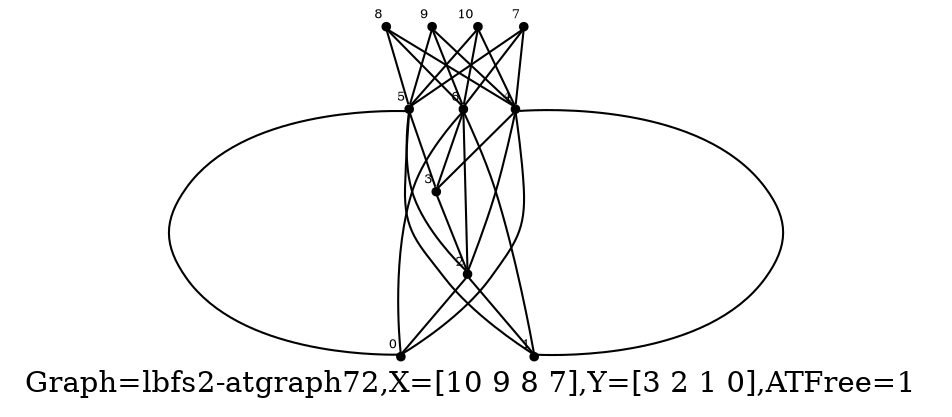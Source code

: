 /* Created by igraph 0.8.0-pre+0200568 */
graph {
  graph [
    label="Graph=lbfs2-atgraph72,X=[10 9 8 7],Y=[3 2 1 0],ATFree=1 "
    labelloc=bottom
  ];
  0 [
    pos="-0.100000,3.000000!"
    shape=point
    fontsize=6
    xlabel=0
  ];
  1 [
    pos="0.000000,2.000000!"
    shape=point
    fontsize=6
    xlabel=1
  ];
  2 [
    pos="-0.100000,1.000000!"
    shape=point
    fontsize=6
    xlabel=2
  ];
  3 [
    pos="0.000000,0.000000!"
    shape=point
    fontsize=6
    xlabel=3
  ];
  4 [
    pos="1.000000,2.000000!"
    shape=point
    fontsize=6
    xlabel=4
  ];
  5 [
    pos="0.900000,1.000000!"
    shape=point
    fontsize=6
    xlabel=5
  ];
  6 [
    pos="1.000000,0.000000!"
    shape=point
    fontsize=6
    xlabel=6
  ];
  7 [
    pos="1.900000,3.000000!"
    shape=point
    fontsize=6
    xlabel=7
  ];
  8 [
    pos="2.000000,2.000000!"
    shape=point
    fontsize=6
    xlabel=8
  ];
  9 [
    pos="1.900000,1.000000!"
    shape=point
    fontsize=6
    xlabel=9
  ];
  10 [
    pos="2.000000,0.000000!"
    shape=point
    fontsize=6
    xlabel=10
  ];

  2 -- 0;
  4 -- 0;
  5 -- 0;
  6 -- 0;
  2 -- 1;
  4 -- 1;
  5 -- 1;
  6 -- 1;
  3 -- 2;
  4 -- 2;
  5 -- 2;
  6 -- 2;
  4 -- 3;
  5 -- 3;
  6 -- 3;
  7 -- 4;
  8 -- 4;
  9 -- 4;
  10 -- 4;
  7 -- 5;
  8 -- 5;
  9 -- 5;
  10 -- 5;
  7 -- 6;
  8 -- 6;
  9 -- 6;
  10 -- 6;
}
